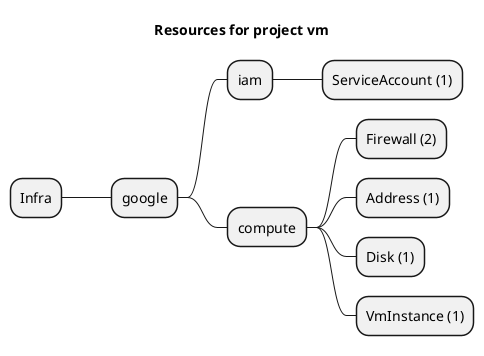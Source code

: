 @startmindmap
title Resources for project vm
skinparam monochrome true
+ Infra
++ google
+++ iam
++++ ServiceAccount (1)
+++ compute
++++ Firewall (2)
++++ Address (1)
++++ Disk (1)
++++ VmInstance (1)
@endmindmap